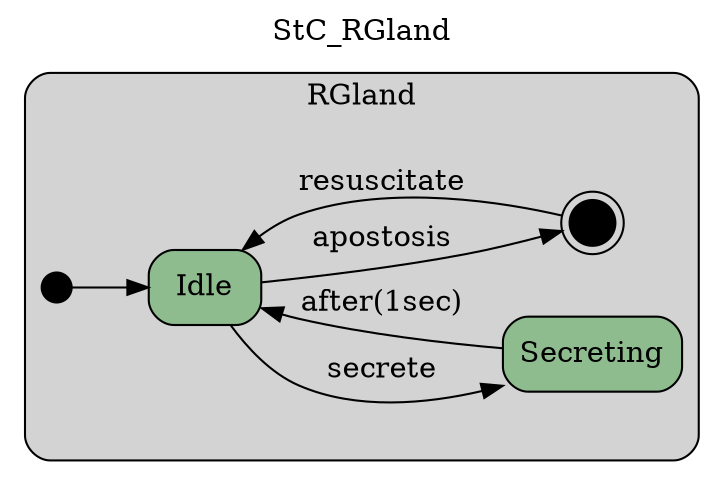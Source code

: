 digraph {
compound=true;
rankdir=LR;
label="StC_RGland";
labelloc=t;
subgraph cluster_RGland {
style="filled,rounded";
label ="RGland";
fillcolor = lightgray;
init_St [shape = point,fillcolor=black,height=.2,width=.2,label=""];

Secreting [shape=box,fillcolor=darkseagreen,style="filled,rounded",label=Secreting];
final_St [shape=doublecircle,height=.3,width=.3,fixedsize=true,fillcolor=black,style=filled,label=""];
Idle [shape=box,fillcolor=darkseagreen,style="filled,rounded",label=Idle];

init_St->Idle[label="",  ];
Secreting->Idle[label="after(1sec)",  ];
final_St->Idle[label="resuscitate",  ];
Idle->final_St[label="apostosis",  ];
Idle->Secreting[label="secrete",  ];
}
}